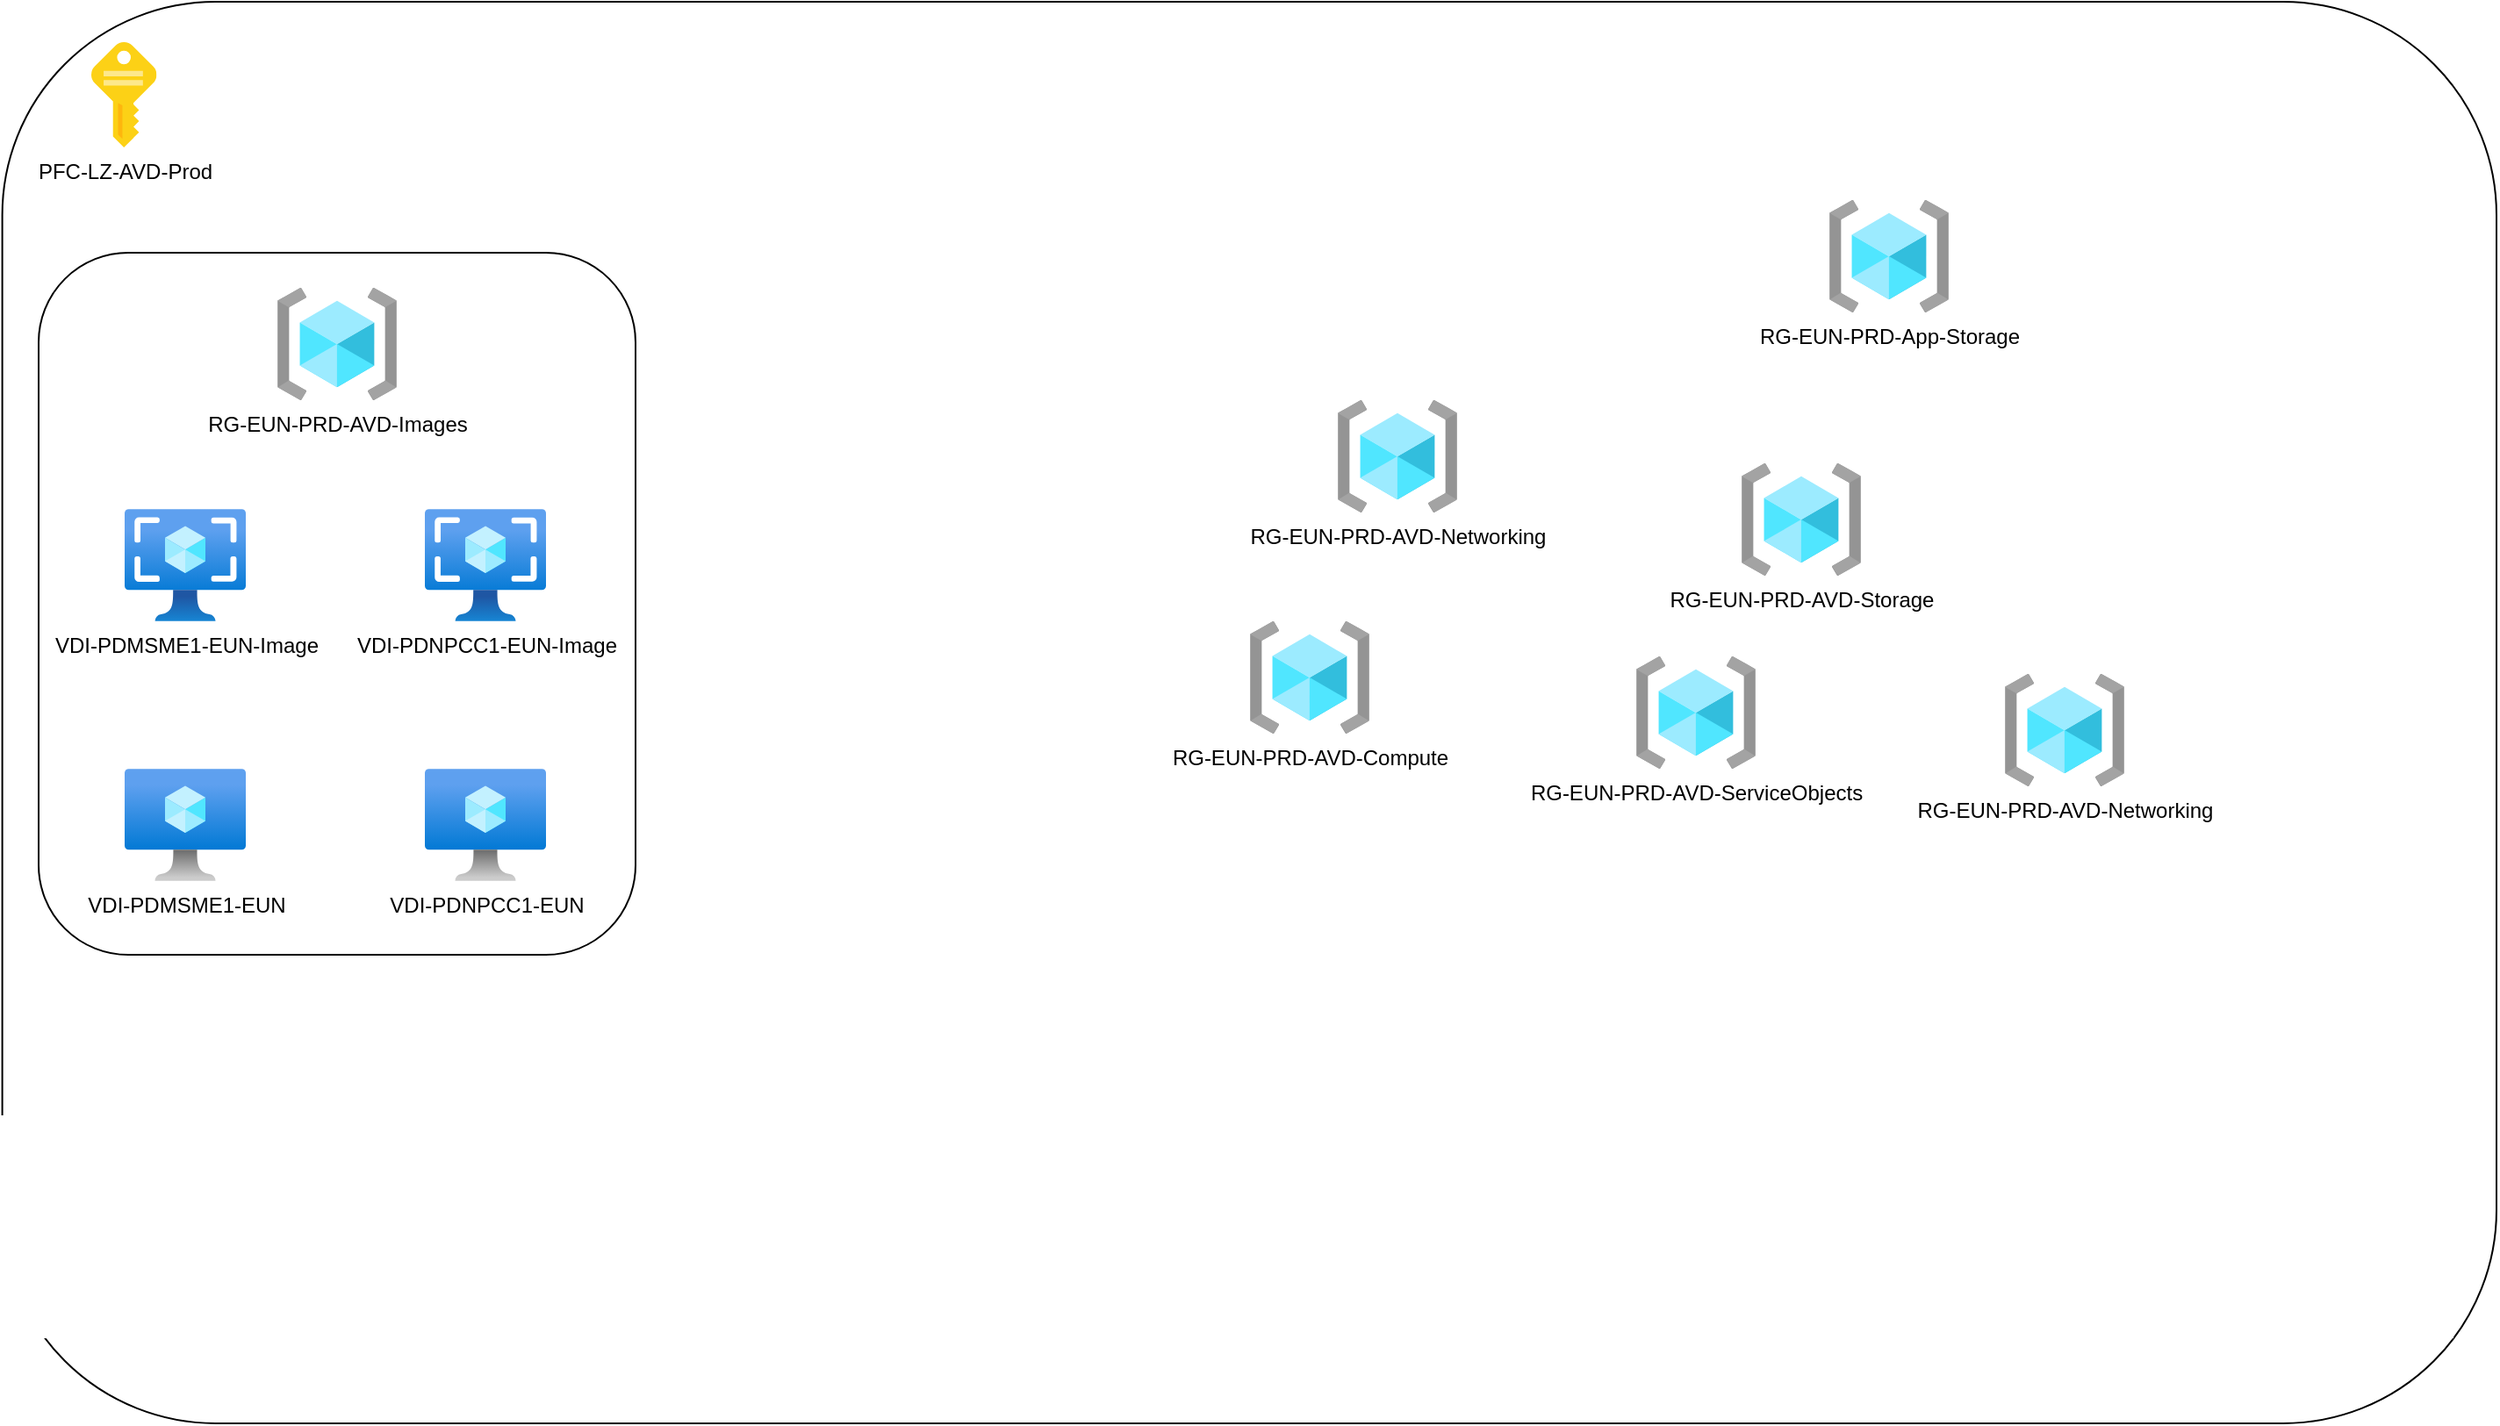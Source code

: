 <mxfile version="21.6.9" type="github">
  <diagram name="Page-1" id="GAdb1UdUMXtEDwdV_cRs">
    <mxGraphModel dx="1518" dy="921" grid="1" gridSize="10" guides="1" tooltips="1" connect="1" arrows="1" fold="1" page="1" pageScale="1" pageWidth="850" pageHeight="1100" math="0" shadow="0">
      <root>
        <mxCell id="0" />
        <mxCell id="1" parent="0" />
        <mxCell id="DP-V3teyPuS4HpQ_kmDe-2" value="" style="rounded=1;whiteSpace=wrap;html=1;" vertex="1" parent="1">
          <mxGeometry x="9.3" y="17" width="1420.7" height="810" as="geometry" />
        </mxCell>
        <mxCell id="DP-V3teyPuS4HpQ_kmDe-12" value="" style="rounded=1;whiteSpace=wrap;html=1;" vertex="1" parent="1">
          <mxGeometry x="30" y="160" width="340" height="400" as="geometry" />
        </mxCell>
        <mxCell id="DP-V3teyPuS4HpQ_kmDe-1" value="PFC-LZ-AVD-Prod" style="image;sketch=0;aspect=fixed;html=1;points=[];align=center;fontSize=12;image=img/lib/mscae/Key.svg;" vertex="1" parent="1">
          <mxGeometry x="60" y="40" width="37.2" height="60" as="geometry" />
        </mxCell>
        <mxCell id="DP-V3teyPuS4HpQ_kmDe-5" value="RG-EUN-PRD-AVD-Images" style="image;aspect=fixed;html=1;points=[];align=center;fontSize=12;image=img/lib/azure2/general/Resource_Groups.svg;" vertex="1" parent="1">
          <mxGeometry x="166" y="180" width="68" height="64" as="geometry" />
        </mxCell>
        <mxCell id="DP-V3teyPuS4HpQ_kmDe-6" value="RG-EUN-PRD-AVD-Networking" style="image;aspect=fixed;html=1;points=[];align=center;fontSize=12;image=img/lib/azure2/general/Resource_Groups.svg;" vertex="1" parent="1">
          <mxGeometry x="1150" y="400" width="68" height="64" as="geometry" />
        </mxCell>
        <mxCell id="DP-V3teyPuS4HpQ_kmDe-7" value="RG-EUN-PRD-AVD-Compute" style="image;aspect=fixed;html=1;points=[];align=center;fontSize=12;image=img/lib/azure2/general/Resource_Groups.svg;" vertex="1" parent="1">
          <mxGeometry x="720" y="370" width="68" height="64" as="geometry" />
        </mxCell>
        <mxCell id="DP-V3teyPuS4HpQ_kmDe-8" value="RG-EUN-PRD-AVD-Networking" style="image;aspect=fixed;html=1;points=[];align=center;fontSize=12;image=img/lib/azure2/general/Resource_Groups.svg;" vertex="1" parent="1">
          <mxGeometry x="770" y="244" width="68" height="64" as="geometry" />
        </mxCell>
        <mxCell id="DP-V3teyPuS4HpQ_kmDe-9" value="RG-EUN-PRD-AVD-Storage" style="image;aspect=fixed;html=1;points=[];align=center;fontSize=12;image=img/lib/azure2/general/Resource_Groups.svg;" vertex="1" parent="1">
          <mxGeometry x="1000" y="280" width="68" height="64" as="geometry" />
        </mxCell>
        <mxCell id="DP-V3teyPuS4HpQ_kmDe-10" value="RG-EUN-PRD-App-Storage" style="image;aspect=fixed;html=1;points=[];align=center;fontSize=12;image=img/lib/azure2/general/Resource_Groups.svg;" vertex="1" parent="1">
          <mxGeometry x="1050" y="130" width="68" height="64" as="geometry" />
        </mxCell>
        <mxCell id="DP-V3teyPuS4HpQ_kmDe-11" value="RG-EUN-PRD-AVD-ServiceObjects" style="image;aspect=fixed;html=1;points=[];align=center;fontSize=12;image=img/lib/azure2/general/Resource_Groups.svg;" vertex="1" parent="1">
          <mxGeometry x="940" y="390" width="68" height="64" as="geometry" />
        </mxCell>
        <mxCell id="DP-V3teyPuS4HpQ_kmDe-13" value="VDI-PDMSME1-EUN-Image" style="image;aspect=fixed;html=1;points=[];align=center;fontSize=12;image=img/lib/azure2/compute/Images.svg;" vertex="1" parent="1">
          <mxGeometry x="79" y="306" width="69" height="64" as="geometry" />
        </mxCell>
        <mxCell id="DP-V3teyPuS4HpQ_kmDe-14" value="VDI-PDNPCC1-EUN-Image" style="image;aspect=fixed;html=1;points=[];align=center;fontSize=12;image=img/lib/azure2/compute/Images.svg;" vertex="1" parent="1">
          <mxGeometry x="250" y="306" width="69" height="64" as="geometry" />
        </mxCell>
        <mxCell id="DP-V3teyPuS4HpQ_kmDe-15" value="VDI-PDMSME1-EUN" style="image;aspect=fixed;html=1;points=[];align=center;fontSize=12;image=img/lib/azure2/compute/Virtual_Machine.svg;" vertex="1" parent="1">
          <mxGeometry x="79" y="454" width="69" height="64" as="geometry" />
        </mxCell>
        <mxCell id="DP-V3teyPuS4HpQ_kmDe-16" value="VDI-PDNPCC1-EUN" style="image;aspect=fixed;html=1;points=[];align=center;fontSize=12;image=img/lib/azure2/compute/Virtual_Machine.svg;" vertex="1" parent="1">
          <mxGeometry x="250" y="454" width="69" height="64" as="geometry" />
        </mxCell>
      </root>
    </mxGraphModel>
  </diagram>
</mxfile>
